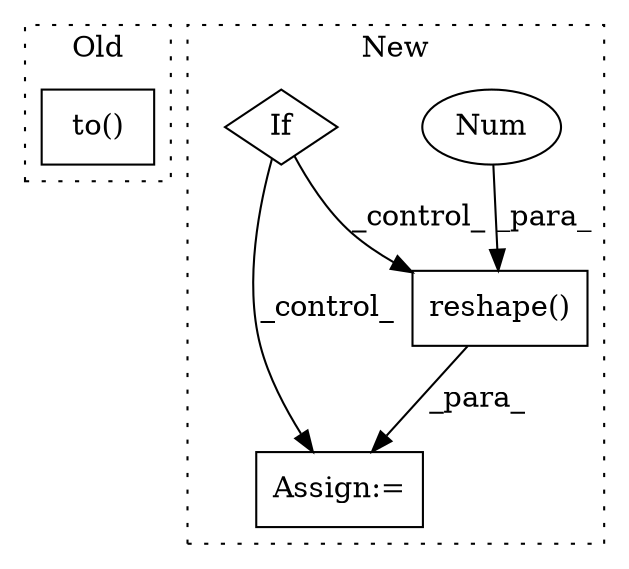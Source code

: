 digraph G {
subgraph cluster0 {
1 [label="to()" a="75" s="3224,3274" l="43,1" shape="box"];
label = "Old";
style="dotted";
}
subgraph cluster1 {
2 [label="reshape()" a="75" s="12708,12726" l="16,1" shape="box"];
3 [label="Num" a="76" s="12724" l="2" shape="ellipse"];
4 [label="Assign:=" a="68" s="12705" l="3" shape="box"];
5 [label="If" a="96" s="12542" l="3" shape="diamond"];
label = "New";
style="dotted";
}
2 -> 4 [label="_para_"];
3 -> 2 [label="_para_"];
5 -> 4 [label="_control_"];
5 -> 2 [label="_control_"];
}